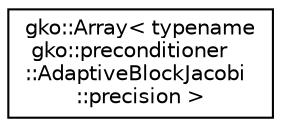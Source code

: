 digraph "Graphical Class Hierarchy"
{
 // INTERACTIVE_SVG=YES
  edge [fontname="Helvetica",fontsize="10",labelfontname="Helvetica",labelfontsize="10"];
  node [fontname="Helvetica",fontsize="10",shape=record];
  rankdir="LR";
  Node1 [label="gko::Array\< typename\l gko::preconditioner\l::AdaptiveBlockJacobi\l::precision \>",height=0.2,width=0.4,color="black", fillcolor="white", style="filled",URL="$classgko_1_1Array.html"];
}
